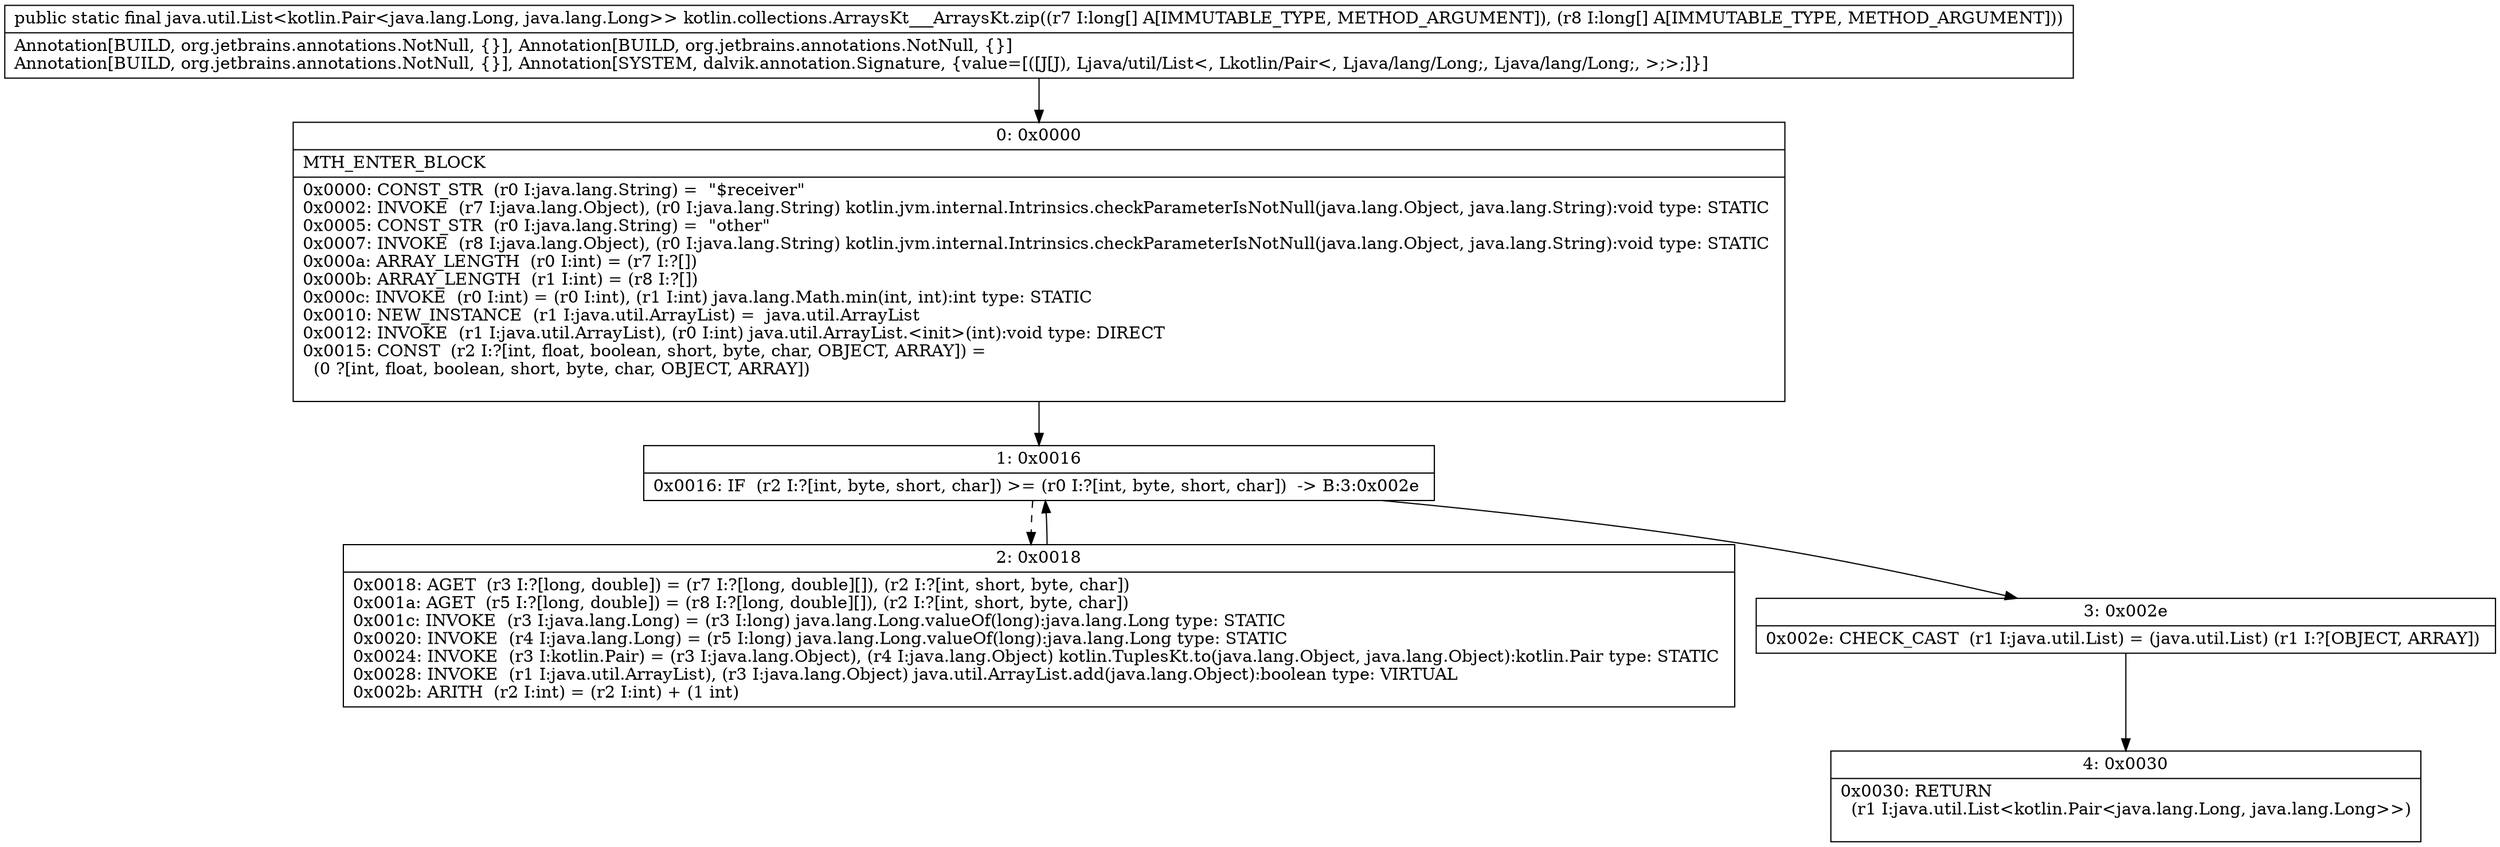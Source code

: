digraph "CFG forkotlin.collections.ArraysKt___ArraysKt.zip([J[J)Ljava\/util\/List;" {
Node_0 [shape=record,label="{0\:\ 0x0000|MTH_ENTER_BLOCK\l|0x0000: CONST_STR  (r0 I:java.lang.String) =  \"$receiver\" \l0x0002: INVOKE  (r7 I:java.lang.Object), (r0 I:java.lang.String) kotlin.jvm.internal.Intrinsics.checkParameterIsNotNull(java.lang.Object, java.lang.String):void type: STATIC \l0x0005: CONST_STR  (r0 I:java.lang.String) =  \"other\" \l0x0007: INVOKE  (r8 I:java.lang.Object), (r0 I:java.lang.String) kotlin.jvm.internal.Intrinsics.checkParameterIsNotNull(java.lang.Object, java.lang.String):void type: STATIC \l0x000a: ARRAY_LENGTH  (r0 I:int) = (r7 I:?[]) \l0x000b: ARRAY_LENGTH  (r1 I:int) = (r8 I:?[]) \l0x000c: INVOKE  (r0 I:int) = (r0 I:int), (r1 I:int) java.lang.Math.min(int, int):int type: STATIC \l0x0010: NEW_INSTANCE  (r1 I:java.util.ArrayList) =  java.util.ArrayList \l0x0012: INVOKE  (r1 I:java.util.ArrayList), (r0 I:int) java.util.ArrayList.\<init\>(int):void type: DIRECT \l0x0015: CONST  (r2 I:?[int, float, boolean, short, byte, char, OBJECT, ARRAY]) = \l  (0 ?[int, float, boolean, short, byte, char, OBJECT, ARRAY])\l \l}"];
Node_1 [shape=record,label="{1\:\ 0x0016|0x0016: IF  (r2 I:?[int, byte, short, char]) \>= (r0 I:?[int, byte, short, char])  \-\> B:3:0x002e \l}"];
Node_2 [shape=record,label="{2\:\ 0x0018|0x0018: AGET  (r3 I:?[long, double]) = (r7 I:?[long, double][]), (r2 I:?[int, short, byte, char]) \l0x001a: AGET  (r5 I:?[long, double]) = (r8 I:?[long, double][]), (r2 I:?[int, short, byte, char]) \l0x001c: INVOKE  (r3 I:java.lang.Long) = (r3 I:long) java.lang.Long.valueOf(long):java.lang.Long type: STATIC \l0x0020: INVOKE  (r4 I:java.lang.Long) = (r5 I:long) java.lang.Long.valueOf(long):java.lang.Long type: STATIC \l0x0024: INVOKE  (r3 I:kotlin.Pair) = (r3 I:java.lang.Object), (r4 I:java.lang.Object) kotlin.TuplesKt.to(java.lang.Object, java.lang.Object):kotlin.Pair type: STATIC \l0x0028: INVOKE  (r1 I:java.util.ArrayList), (r3 I:java.lang.Object) java.util.ArrayList.add(java.lang.Object):boolean type: VIRTUAL \l0x002b: ARITH  (r2 I:int) = (r2 I:int) + (1 int) \l}"];
Node_3 [shape=record,label="{3\:\ 0x002e|0x002e: CHECK_CAST  (r1 I:java.util.List) = (java.util.List) (r1 I:?[OBJECT, ARRAY]) \l}"];
Node_4 [shape=record,label="{4\:\ 0x0030|0x0030: RETURN  \l  (r1 I:java.util.List\<kotlin.Pair\<java.lang.Long, java.lang.Long\>\>)\l \l}"];
MethodNode[shape=record,label="{public static final java.util.List\<kotlin.Pair\<java.lang.Long, java.lang.Long\>\> kotlin.collections.ArraysKt___ArraysKt.zip((r7 I:long[] A[IMMUTABLE_TYPE, METHOD_ARGUMENT]), (r8 I:long[] A[IMMUTABLE_TYPE, METHOD_ARGUMENT]))  | Annotation[BUILD, org.jetbrains.annotations.NotNull, \{\}], Annotation[BUILD, org.jetbrains.annotations.NotNull, \{\}]\lAnnotation[BUILD, org.jetbrains.annotations.NotNull, \{\}], Annotation[SYSTEM, dalvik.annotation.Signature, \{value=[([J[J), Ljava\/util\/List\<, Lkotlin\/Pair\<, Ljava\/lang\/Long;, Ljava\/lang\/Long;, \>;\>;]\}]\l}"];
MethodNode -> Node_0;
Node_0 -> Node_1;
Node_1 -> Node_2[style=dashed];
Node_1 -> Node_3;
Node_2 -> Node_1;
Node_3 -> Node_4;
}

